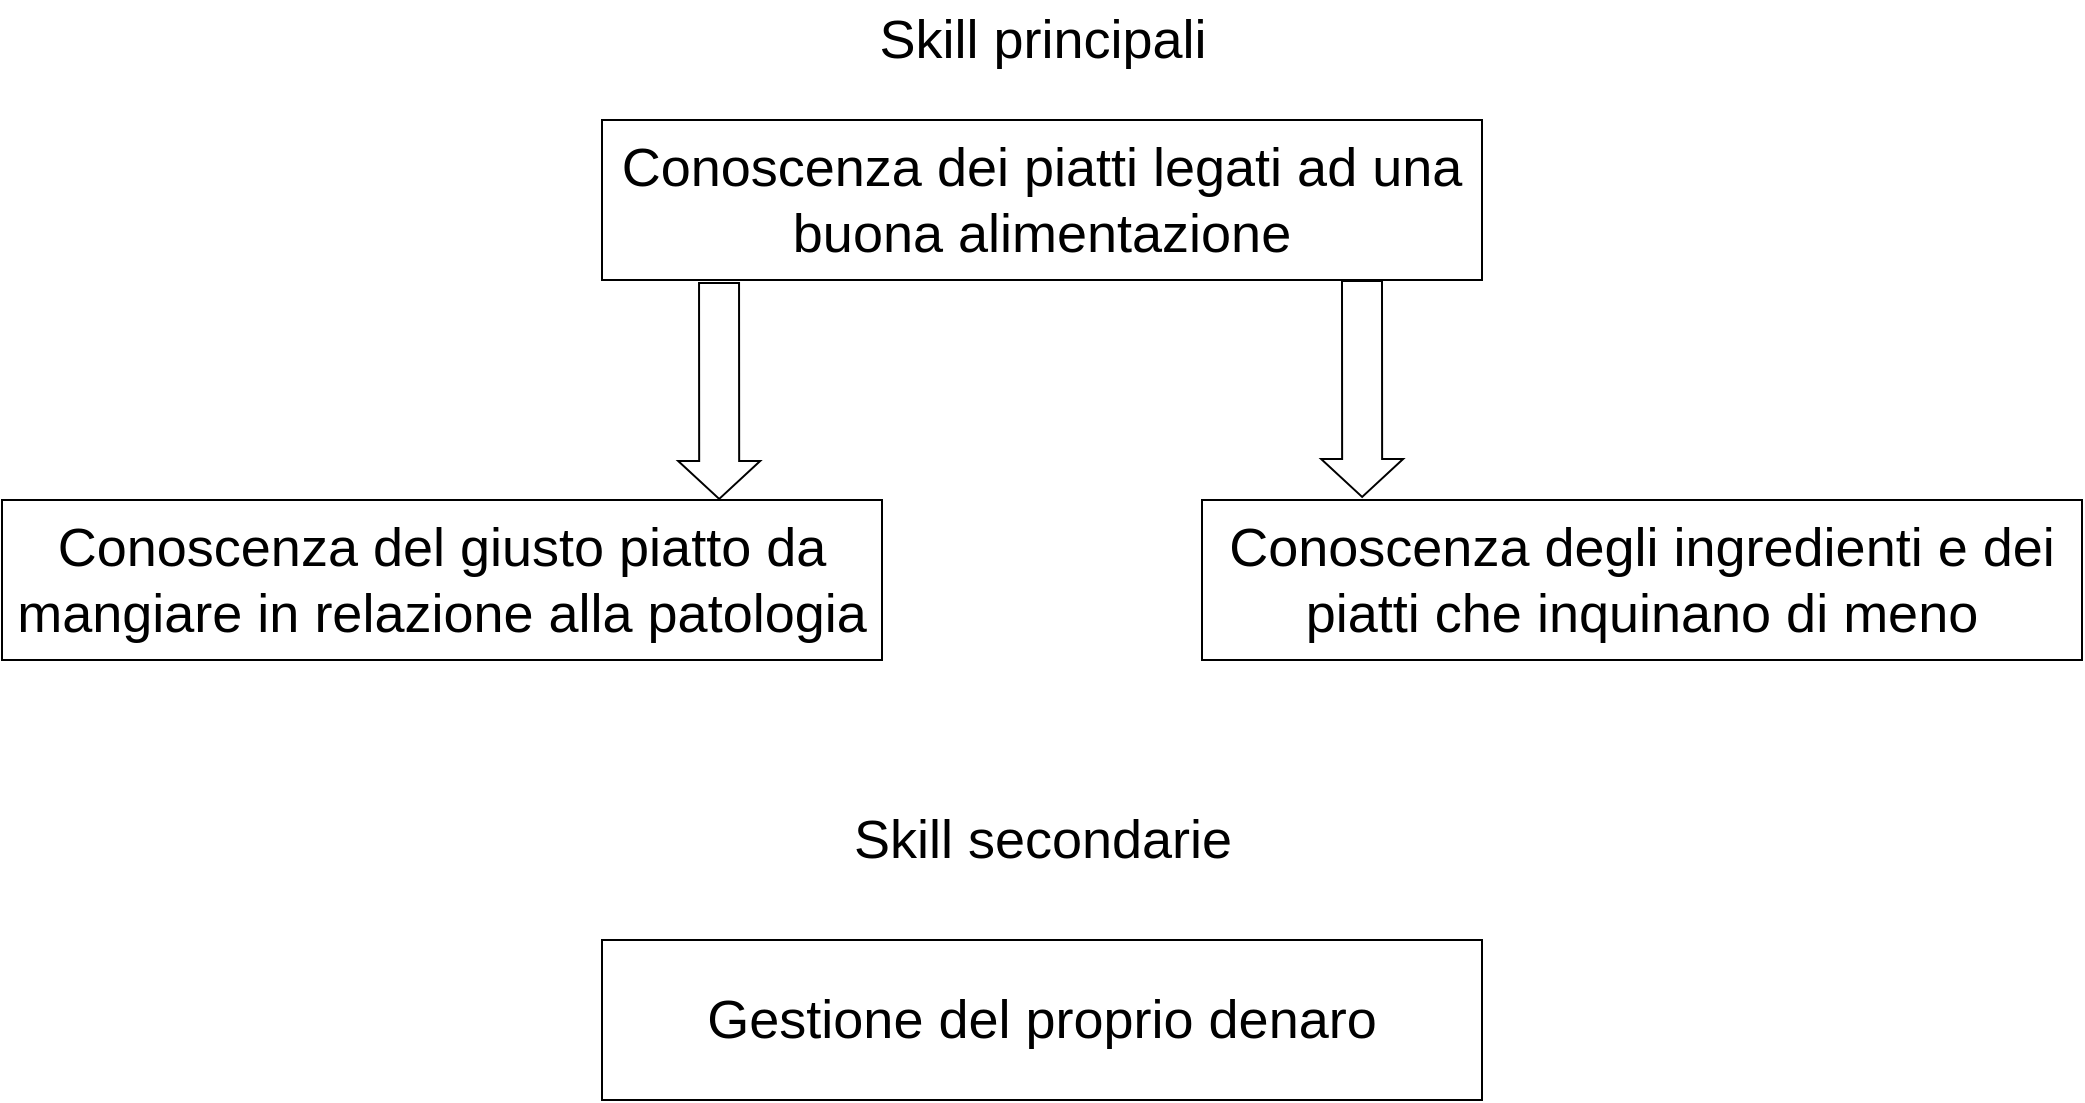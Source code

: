 <mxfile version="18.0.3" type="device"><diagram id="bBu1IMu_MNQMAAD8FDA3" name="Page-1"><mxGraphModel dx="1888" dy="547" grid="1" gridSize="10" guides="1" tooltips="1" connect="1" arrows="1" fold="1" page="1" pageScale="1" pageWidth="850" pageHeight="1100" math="0" shadow="0"><root><mxCell id="0"/><mxCell id="1" parent="0"/><mxCell id="1lXePw1eAS2QJ_gfgNAE-3" value="Conoscenza dei piatti legati ad una buona alimentazione" style="whiteSpace=wrap;html=1;fontSize=27;" vertex="1" parent="1"><mxGeometry x="180" y="90" width="440" height="80" as="geometry"/></mxCell><mxCell id="1lXePw1eAS2QJ_gfgNAE-6" value="Conoscenza del giusto piatto da mangiare in relazione alla patologia&lt;span style=&quot;color: rgba(0, 0, 0, 0); font-family: monospace; font-size: 0px; text-align: start;&quot;&gt;%3CmxGraphModel%3E%3Croot%3E%3CmxCell%20id%3D%220%22%2F%3E%3CmxCell%20id%3D%221%22%20parent%3D%220%22%2F%3E%3CmxCell%20id%3D%222%22%20value%3D%22Conoscenza%20dei%20piatti%20legati%20ad%20una%20buona%20alimentazione%22%20style%3D%22whiteSpace%3Dwrap%3Bhtml%3D1%3BfontSize%3D27%3B%22%20vertex%3D%221%22%20parent%3D%221%22%3E%3CmxGeometry%20x%3D%22205%22%20y%3D%22110%22%20width%3D%22440%22%20height%3D%2280%22%20as%3D%22geometry%22%2F%3E%3C%2FmxCell%3E%3C%2Froot%3E%3C%2FmxGraphModel%3E&lt;/span&gt;" style="whiteSpace=wrap;html=1;fontSize=27;" vertex="1" parent="1"><mxGeometry x="-120" y="280" width="440" height="80" as="geometry"/></mxCell><mxCell id="1lXePw1eAS2QJ_gfgNAE-7" value="Conoscenza degli ingredienti e dei piatti che inquinano di meno&lt;span style=&quot;color: rgba(0, 0, 0, 0); font-family: monospace; font-size: 0px; text-align: start;&quot;&gt;%3CmxGraphModel%3E%3Croot%3E%3CmxCell%20id%3D%220%22%2F%3E%3CmxCell%20id%3D%221%22%20parent%3D%220%22%2F%3E%3CmxCell%20id%3D%222%22%20value%3D%22Conoscenza%20dei%20piatti%20legati%20ad%20una%20buona%20alimentazione%22%20style%3D%22whiteSpace%3Dwrap%3Bhtml%3D1%3BfontSize%3D27%3B%22%20vertex%3D%221%22%20parent%3D%221%22%3E%3CmxGeometry%20x%3D%22205%22%20y%3D%22110%22%20width%3D%22440%22%20height%3D%2280%22%20as%3D%22geometry%22%2F%3E%3C%2FmxCell%3E%3C%2Froot%3E%3C%&lt;/span&gt;" style="whiteSpace=wrap;html=1;fontSize=27;" vertex="1" parent="1"><mxGeometry x="480" y="280" width="440" height="80" as="geometry"/></mxCell><mxCell id="1lXePw1eAS2QJ_gfgNAE-8" value="" style="shape=flexArrow;endArrow=classic;html=1;rounded=0;fontSize=27;exitX=0.133;exitY=1.013;exitDx=0;exitDy=0;exitPerimeter=0;entryX=0.815;entryY=0;entryDx=0;entryDy=0;entryPerimeter=0;width=20;" edge="1" parent="1" source="1lXePw1eAS2QJ_gfgNAE-3" target="1lXePw1eAS2QJ_gfgNAE-6"><mxGeometry width="50" height="50" relative="1" as="geometry"><mxPoint x="400" y="290" as="sourcePoint"/><mxPoint x="450" y="240" as="targetPoint"/></mxGeometry></mxCell><mxCell id="1lXePw1eAS2QJ_gfgNAE-9" value="" style="shape=flexArrow;endArrow=classic;html=1;rounded=0;fontSize=27;exitX=0.133;exitY=1.013;exitDx=0;exitDy=0;exitPerimeter=0;entryX=0.815;entryY=0;entryDx=0;entryDy=0;entryPerimeter=0;width=20;" edge="1" parent="1"><mxGeometry width="50" height="50" relative="1" as="geometry"><mxPoint x="560" y="170.0" as="sourcePoint"/><mxPoint x="560.08" y="278.96" as="targetPoint"/></mxGeometry></mxCell><mxCell id="1lXePw1eAS2QJ_gfgNAE-11" value="Skill principali" style="text;html=1;align=center;verticalAlign=middle;resizable=0;points=[];autosize=1;strokeColor=none;fillColor=none;fontSize=27;" vertex="1" parent="1"><mxGeometry x="310" y="30" width="180" height="40" as="geometry"/></mxCell><mxCell id="1lXePw1eAS2QJ_gfgNAE-12" value="Skill secondarie" style="text;html=1;align=center;verticalAlign=middle;resizable=0;points=[];autosize=1;strokeColor=none;fillColor=none;fontSize=27;" vertex="1" parent="1"><mxGeometry x="300" y="430" width="200" height="40" as="geometry"/></mxCell><mxCell id="1lXePw1eAS2QJ_gfgNAE-13" value="Gestione del proprio denaro" style="whiteSpace=wrap;html=1;fontSize=27;" vertex="1" parent="1"><mxGeometry x="180" y="500" width="440" height="80" as="geometry"/></mxCell></root></mxGraphModel></diagram></mxfile>